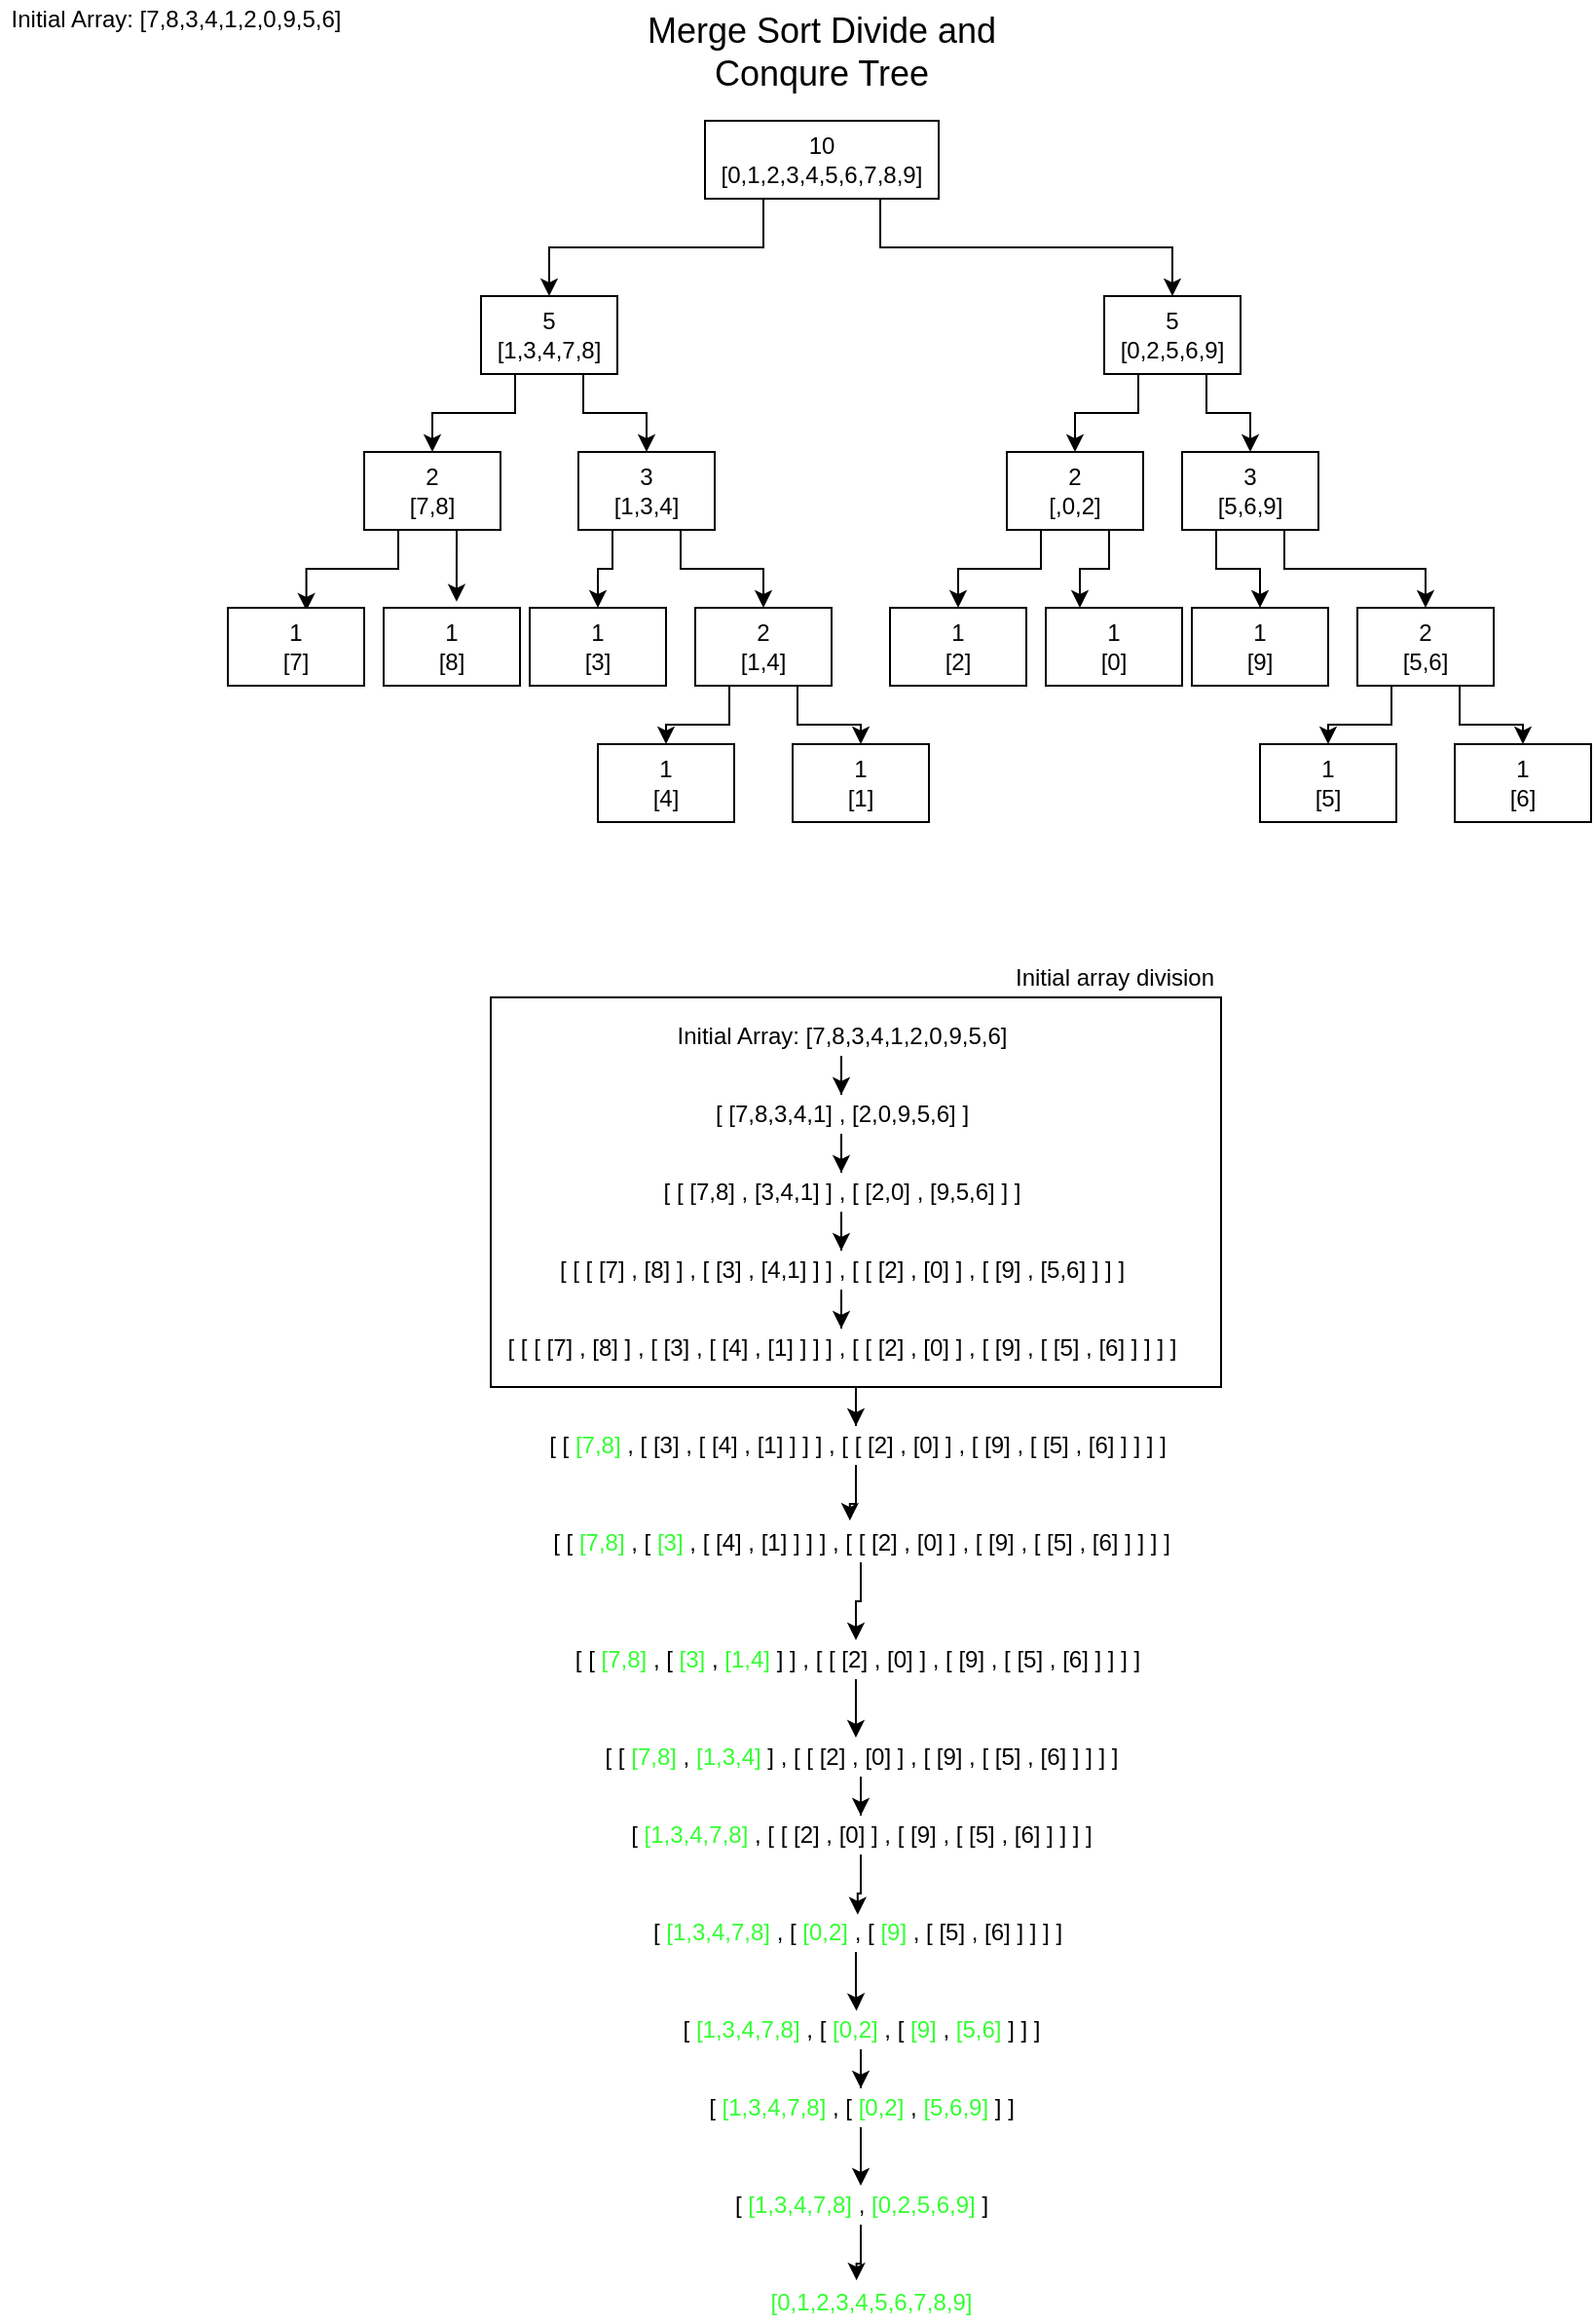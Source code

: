 <mxfile version="13.0.3" type="device"><diagram id="QMxmeyRfn74u9VoHtpT5" name="Page-1"><mxGraphModel dx="950" dy="470" grid="1" gridSize="10" guides="1" tooltips="1" connect="1" arrows="1" fold="1" page="1" pageScale="1" pageWidth="850" pageHeight="1100" math="0" shadow="0"><root><mxCell id="0"/><mxCell id="1" parent="0"/><mxCell id="7Ks2cEVPxDSWv-vAA70Y-61" style="edgeStyle=orthogonalEdgeStyle;rounded=0;orthogonalLoop=1;jettySize=auto;html=1;" edge="1" parent="1" source="7Ks2cEVPxDSWv-vAA70Y-57" target="7Ks2cEVPxDSWv-vAA70Y-60"><mxGeometry relative="1" as="geometry"/></mxCell><mxCell id="7Ks2cEVPxDSWv-vAA70Y-57" value="" style="rounded=0;whiteSpace=wrap;html=1;" vertex="1" parent="1"><mxGeometry x="265" y="560" width="375" height="200" as="geometry"/></mxCell><mxCell id="7Ks2cEVPxDSWv-vAA70Y-7" style="edgeStyle=orthogonalEdgeStyle;rounded=0;orthogonalLoop=1;jettySize=auto;html=1;exitX=0.75;exitY=1;exitDx=0;exitDy=0;entryX=0.5;entryY=0;entryDx=0;entryDy=0;" edge="1" parent="1" source="7Ks2cEVPxDSWv-vAA70Y-1" target="7Ks2cEVPxDSWv-vAA70Y-5"><mxGeometry relative="1" as="geometry"/></mxCell><mxCell id="7Ks2cEVPxDSWv-vAA70Y-8" style="edgeStyle=orthogonalEdgeStyle;rounded=0;orthogonalLoop=1;jettySize=auto;html=1;exitX=0.25;exitY=1;exitDx=0;exitDy=0;entryX=0.5;entryY=0;entryDx=0;entryDy=0;" edge="1" parent="1" source="7Ks2cEVPxDSWv-vAA70Y-1" target="7Ks2cEVPxDSWv-vAA70Y-4"><mxGeometry relative="1" as="geometry"/></mxCell><mxCell id="7Ks2cEVPxDSWv-vAA70Y-1" value="10&lt;br&gt;[0,1,2,3,4,5,6,7,8,9]" style="rounded=0;whiteSpace=wrap;html=1;" vertex="1" parent="1"><mxGeometry x="375" y="110" width="120" height="40" as="geometry"/></mxCell><mxCell id="7Ks2cEVPxDSWv-vAA70Y-12" style="edgeStyle=orthogonalEdgeStyle;rounded=0;orthogonalLoop=1;jettySize=auto;html=1;exitX=0.25;exitY=1;exitDx=0;exitDy=0;entryX=0.5;entryY=0;entryDx=0;entryDy=0;" edge="1" parent="1" source="7Ks2cEVPxDSWv-vAA70Y-4" target="7Ks2cEVPxDSWv-vAA70Y-9"><mxGeometry relative="1" as="geometry"/></mxCell><mxCell id="7Ks2cEVPxDSWv-vAA70Y-13" style="edgeStyle=orthogonalEdgeStyle;rounded=0;orthogonalLoop=1;jettySize=auto;html=1;exitX=0.75;exitY=1;exitDx=0;exitDy=0;entryX=0.5;entryY=0;entryDx=0;entryDy=0;" edge="1" parent="1" source="7Ks2cEVPxDSWv-vAA70Y-4" target="7Ks2cEVPxDSWv-vAA70Y-10"><mxGeometry relative="1" as="geometry"/></mxCell><mxCell id="7Ks2cEVPxDSWv-vAA70Y-4" value="5&lt;br&gt;[1,3,4,7,8]" style="rounded=0;whiteSpace=wrap;html=1;" vertex="1" parent="1"><mxGeometry x="260" y="200" width="70" height="40" as="geometry"/></mxCell><mxCell id="7Ks2cEVPxDSWv-vAA70Y-16" style="edgeStyle=orthogonalEdgeStyle;rounded=0;orthogonalLoop=1;jettySize=auto;html=1;exitX=0.25;exitY=1;exitDx=0;exitDy=0;entryX=0.5;entryY=0;entryDx=0;entryDy=0;" edge="1" parent="1" source="7Ks2cEVPxDSWv-vAA70Y-5" target="7Ks2cEVPxDSWv-vAA70Y-14"><mxGeometry relative="1" as="geometry"/></mxCell><mxCell id="7Ks2cEVPxDSWv-vAA70Y-17" style="edgeStyle=orthogonalEdgeStyle;rounded=0;orthogonalLoop=1;jettySize=auto;html=1;exitX=0.75;exitY=1;exitDx=0;exitDy=0;entryX=0.5;entryY=0;entryDx=0;entryDy=0;" edge="1" parent="1" source="7Ks2cEVPxDSWv-vAA70Y-5" target="7Ks2cEVPxDSWv-vAA70Y-15"><mxGeometry relative="1" as="geometry"/></mxCell><mxCell id="7Ks2cEVPxDSWv-vAA70Y-5" value="5&lt;br&gt;[0,2,5,6,9]" style="rounded=0;whiteSpace=wrap;html=1;" vertex="1" parent="1"><mxGeometry x="580" y="200" width="70" height="40" as="geometry"/></mxCell><mxCell id="7Ks2cEVPxDSWv-vAA70Y-21" style="edgeStyle=orthogonalEdgeStyle;rounded=0;orthogonalLoop=1;jettySize=auto;html=1;exitX=0.25;exitY=1;exitDx=0;exitDy=0;entryX=0.576;entryY=0.036;entryDx=0;entryDy=0;entryPerimeter=0;" edge="1" parent="1" source="7Ks2cEVPxDSWv-vAA70Y-9" target="7Ks2cEVPxDSWv-vAA70Y-18"><mxGeometry relative="1" as="geometry"/></mxCell><mxCell id="7Ks2cEVPxDSWv-vAA70Y-22" style="edgeStyle=orthogonalEdgeStyle;rounded=0;orthogonalLoop=1;jettySize=auto;html=1;exitX=0.75;exitY=1;exitDx=0;exitDy=0;entryX=0.535;entryY=-0.079;entryDx=0;entryDy=0;entryPerimeter=0;" edge="1" parent="1" source="7Ks2cEVPxDSWv-vAA70Y-9" target="7Ks2cEVPxDSWv-vAA70Y-19"><mxGeometry relative="1" as="geometry"/></mxCell><mxCell id="7Ks2cEVPxDSWv-vAA70Y-9" value="2&lt;br&gt;[7,8]" style="rounded=0;whiteSpace=wrap;html=1;" vertex="1" parent="1"><mxGeometry x="200" y="280" width="70" height="40" as="geometry"/></mxCell><mxCell id="7Ks2cEVPxDSWv-vAA70Y-24" style="edgeStyle=orthogonalEdgeStyle;rounded=0;orthogonalLoop=1;jettySize=auto;html=1;exitX=0.25;exitY=1;exitDx=0;exitDy=0;entryX=0.5;entryY=0;entryDx=0;entryDy=0;" edge="1" parent="1" source="7Ks2cEVPxDSWv-vAA70Y-10" target="7Ks2cEVPxDSWv-vAA70Y-23"><mxGeometry relative="1" as="geometry"/></mxCell><mxCell id="7Ks2cEVPxDSWv-vAA70Y-25" style="edgeStyle=orthogonalEdgeStyle;rounded=0;orthogonalLoop=1;jettySize=auto;html=1;exitX=0.75;exitY=1;exitDx=0;exitDy=0;entryX=0.5;entryY=0;entryDx=0;entryDy=0;" edge="1" parent="1" source="7Ks2cEVPxDSWv-vAA70Y-10" target="7Ks2cEVPxDSWv-vAA70Y-20"><mxGeometry relative="1" as="geometry"/></mxCell><mxCell id="7Ks2cEVPxDSWv-vAA70Y-10" value="3&lt;br&gt;[1,3,4]" style="rounded=0;whiteSpace=wrap;html=1;" vertex="1" parent="1"><mxGeometry x="310" y="280" width="70" height="40" as="geometry"/></mxCell><mxCell id="7Ks2cEVPxDSWv-vAA70Y-30" style="edgeStyle=orthogonalEdgeStyle;rounded=0;orthogonalLoop=1;jettySize=auto;html=1;exitX=0.25;exitY=1;exitDx=0;exitDy=0;entryX=0.5;entryY=0;entryDx=0;entryDy=0;" edge="1" parent="1" source="7Ks2cEVPxDSWv-vAA70Y-14" target="7Ks2cEVPxDSWv-vAA70Y-26"><mxGeometry relative="1" as="geometry"/></mxCell><mxCell id="7Ks2cEVPxDSWv-vAA70Y-31" style="edgeStyle=orthogonalEdgeStyle;rounded=0;orthogonalLoop=1;jettySize=auto;html=1;exitX=0.75;exitY=1;exitDx=0;exitDy=0;entryX=0.25;entryY=0;entryDx=0;entryDy=0;" edge="1" parent="1" source="7Ks2cEVPxDSWv-vAA70Y-14" target="7Ks2cEVPxDSWv-vAA70Y-27"><mxGeometry relative="1" as="geometry"/></mxCell><mxCell id="7Ks2cEVPxDSWv-vAA70Y-14" value="2&lt;br&gt;[,0,2]" style="rounded=0;whiteSpace=wrap;html=1;" vertex="1" parent="1"><mxGeometry x="530" y="280" width="70" height="40" as="geometry"/></mxCell><mxCell id="7Ks2cEVPxDSWv-vAA70Y-32" style="edgeStyle=orthogonalEdgeStyle;rounded=0;orthogonalLoop=1;jettySize=auto;html=1;exitX=0.25;exitY=1;exitDx=0;exitDy=0;entryX=0.5;entryY=0;entryDx=0;entryDy=0;" edge="1" parent="1" source="7Ks2cEVPxDSWv-vAA70Y-15" target="7Ks2cEVPxDSWv-vAA70Y-29"><mxGeometry relative="1" as="geometry"/></mxCell><mxCell id="7Ks2cEVPxDSWv-vAA70Y-33" style="edgeStyle=orthogonalEdgeStyle;rounded=0;orthogonalLoop=1;jettySize=auto;html=1;exitX=0.75;exitY=1;exitDx=0;exitDy=0;entryX=0.5;entryY=0;entryDx=0;entryDy=0;" edge="1" parent="1" source="7Ks2cEVPxDSWv-vAA70Y-15" target="7Ks2cEVPxDSWv-vAA70Y-28"><mxGeometry relative="1" as="geometry"/></mxCell><mxCell id="7Ks2cEVPxDSWv-vAA70Y-15" value="3&lt;br&gt;[5,6,9]" style="rounded=0;whiteSpace=wrap;html=1;" vertex="1" parent="1"><mxGeometry x="620" y="280" width="70" height="40" as="geometry"/></mxCell><mxCell id="7Ks2cEVPxDSWv-vAA70Y-18" value="1&lt;br&gt;[7]" style="rounded=0;whiteSpace=wrap;html=1;" vertex="1" parent="1"><mxGeometry x="130" y="360" width="70" height="40" as="geometry"/></mxCell><mxCell id="7Ks2cEVPxDSWv-vAA70Y-19" value="1&lt;br&gt;[8]" style="rounded=0;whiteSpace=wrap;html=1;" vertex="1" parent="1"><mxGeometry x="210" y="360" width="70" height="40" as="geometry"/></mxCell><mxCell id="7Ks2cEVPxDSWv-vAA70Y-36" style="edgeStyle=orthogonalEdgeStyle;rounded=0;orthogonalLoop=1;jettySize=auto;html=1;exitX=0.25;exitY=1;exitDx=0;exitDy=0;entryX=0.5;entryY=0;entryDx=0;entryDy=0;" edge="1" parent="1" source="7Ks2cEVPxDSWv-vAA70Y-20" target="7Ks2cEVPxDSWv-vAA70Y-34"><mxGeometry relative="1" as="geometry"/></mxCell><mxCell id="7Ks2cEVPxDSWv-vAA70Y-37" style="edgeStyle=orthogonalEdgeStyle;rounded=0;orthogonalLoop=1;jettySize=auto;html=1;exitX=0.75;exitY=1;exitDx=0;exitDy=0;entryX=0.5;entryY=0;entryDx=0;entryDy=0;" edge="1" parent="1" source="7Ks2cEVPxDSWv-vAA70Y-20" target="7Ks2cEVPxDSWv-vAA70Y-35"><mxGeometry relative="1" as="geometry"/></mxCell><mxCell id="7Ks2cEVPxDSWv-vAA70Y-20" value="2&lt;br&gt;[1,4]" style="rounded=0;whiteSpace=wrap;html=1;" vertex="1" parent="1"><mxGeometry x="370" y="360" width="70" height="40" as="geometry"/></mxCell><mxCell id="7Ks2cEVPxDSWv-vAA70Y-23" value="1&lt;br&gt;[3]" style="rounded=0;whiteSpace=wrap;html=1;" vertex="1" parent="1"><mxGeometry x="285" y="360" width="70" height="40" as="geometry"/></mxCell><mxCell id="7Ks2cEVPxDSWv-vAA70Y-26" value="1&lt;br&gt;[2]" style="rounded=0;whiteSpace=wrap;html=1;" vertex="1" parent="1"><mxGeometry x="470" y="360" width="70" height="40" as="geometry"/></mxCell><mxCell id="7Ks2cEVPxDSWv-vAA70Y-27" value="1&lt;br&gt;[0]" style="rounded=0;whiteSpace=wrap;html=1;" vertex="1" parent="1"><mxGeometry x="550" y="360" width="70" height="40" as="geometry"/></mxCell><mxCell id="7Ks2cEVPxDSWv-vAA70Y-40" style="edgeStyle=orthogonalEdgeStyle;rounded=0;orthogonalLoop=1;jettySize=auto;html=1;exitX=0.25;exitY=1;exitDx=0;exitDy=0;entryX=0.5;entryY=0;entryDx=0;entryDy=0;" edge="1" parent="1" source="7Ks2cEVPxDSWv-vAA70Y-28" target="7Ks2cEVPxDSWv-vAA70Y-38"><mxGeometry relative="1" as="geometry"/></mxCell><mxCell id="7Ks2cEVPxDSWv-vAA70Y-41" style="edgeStyle=orthogonalEdgeStyle;rounded=0;orthogonalLoop=1;jettySize=auto;html=1;exitX=0.75;exitY=1;exitDx=0;exitDy=0;entryX=0.5;entryY=0;entryDx=0;entryDy=0;" edge="1" parent="1" source="7Ks2cEVPxDSWv-vAA70Y-28" target="7Ks2cEVPxDSWv-vAA70Y-39"><mxGeometry relative="1" as="geometry"/></mxCell><mxCell id="7Ks2cEVPxDSWv-vAA70Y-28" value="2&lt;br&gt;[5,6]" style="rounded=0;whiteSpace=wrap;html=1;" vertex="1" parent="1"><mxGeometry x="710" y="360" width="70" height="40" as="geometry"/></mxCell><mxCell id="7Ks2cEVPxDSWv-vAA70Y-29" value="1&lt;br&gt;[9]" style="rounded=0;whiteSpace=wrap;html=1;" vertex="1" parent="1"><mxGeometry x="625" y="360" width="70" height="40" as="geometry"/></mxCell><mxCell id="7Ks2cEVPxDSWv-vAA70Y-34" value="1&lt;br&gt;[4]" style="rounded=0;whiteSpace=wrap;html=1;" vertex="1" parent="1"><mxGeometry x="320" y="430" width="70" height="40" as="geometry"/></mxCell><mxCell id="7Ks2cEVPxDSWv-vAA70Y-35" value="1&lt;br&gt;[1]" style="rounded=0;whiteSpace=wrap;html=1;" vertex="1" parent="1"><mxGeometry x="420" y="430" width="70" height="40" as="geometry"/></mxCell><mxCell id="7Ks2cEVPxDSWv-vAA70Y-38" value="1&lt;br&gt;[5]" style="rounded=0;whiteSpace=wrap;html=1;" vertex="1" parent="1"><mxGeometry x="660" y="430" width="70" height="40" as="geometry"/></mxCell><mxCell id="7Ks2cEVPxDSWv-vAA70Y-39" value="1&lt;br&gt;[6]" style="rounded=0;whiteSpace=wrap;html=1;" vertex="1" parent="1"><mxGeometry x="760" y="430" width="70" height="40" as="geometry"/></mxCell><mxCell id="7Ks2cEVPxDSWv-vAA70Y-42" value="&lt;font style=&quot;font-size: 18px&quot;&gt;Merge Sort Divide and Conqure Tree&lt;/font&gt;" style="text;html=1;strokeColor=none;fillColor=none;align=center;verticalAlign=middle;whiteSpace=wrap;rounded=0;" vertex="1" parent="1"><mxGeometry x="340" y="50" width="190" height="50" as="geometry"/></mxCell><mxCell id="7Ks2cEVPxDSWv-vAA70Y-43" value="Initial Array: [7,8,3,4,1,2,0,9,5,6]" style="text;html=1;align=center;verticalAlign=middle;resizable=0;points=[];autosize=1;" vertex="1" parent="1"><mxGeometry x="13" y="48" width="180" height="20" as="geometry"/></mxCell><mxCell id="7Ks2cEVPxDSWv-vAA70Y-48" style="edgeStyle=orthogonalEdgeStyle;rounded=0;orthogonalLoop=1;jettySize=auto;html=1;" edge="1" parent="1" source="7Ks2cEVPxDSWv-vAA70Y-45" target="7Ks2cEVPxDSWv-vAA70Y-46"><mxGeometry relative="1" as="geometry"/></mxCell><mxCell id="7Ks2cEVPxDSWv-vAA70Y-45" value="Initial Array: [7,8,3,4,1,2,0,9,5,6]" style="text;html=1;align=center;verticalAlign=middle;resizable=0;points=[];autosize=1;" vertex="1" parent="1"><mxGeometry x="355" y="570" width="180" height="20" as="geometry"/></mxCell><mxCell id="7Ks2cEVPxDSWv-vAA70Y-49" style="edgeStyle=orthogonalEdgeStyle;rounded=0;orthogonalLoop=1;jettySize=auto;html=1;" edge="1" parent="1" source="7Ks2cEVPxDSWv-vAA70Y-46" target="7Ks2cEVPxDSWv-vAA70Y-47"><mxGeometry relative="1" as="geometry"/></mxCell><mxCell id="7Ks2cEVPxDSWv-vAA70Y-46" value="[ [7,8,3,4,1] , [2,0,9,5,6] ]" style="text;html=1;align=center;verticalAlign=middle;resizable=0;points=[];autosize=1;" vertex="1" parent="1"><mxGeometry x="370" y="610" width="150" height="20" as="geometry"/></mxCell><mxCell id="7Ks2cEVPxDSWv-vAA70Y-52" style="edgeStyle=orthogonalEdgeStyle;rounded=0;orthogonalLoop=1;jettySize=auto;html=1;" edge="1" parent="1" source="7Ks2cEVPxDSWv-vAA70Y-47" target="7Ks2cEVPxDSWv-vAA70Y-51"><mxGeometry relative="1" as="geometry"/></mxCell><mxCell id="7Ks2cEVPxDSWv-vAA70Y-47" value="[ [ [7,8] , [3,4,1] ] , [ [2,0] , [9,5,6] ] ]" style="text;html=1;align=center;verticalAlign=middle;resizable=0;points=[];autosize=1;" vertex="1" parent="1"><mxGeometry x="345" y="650" width="200" height="20" as="geometry"/></mxCell><mxCell id="7Ks2cEVPxDSWv-vAA70Y-56" style="edgeStyle=orthogonalEdgeStyle;rounded=0;orthogonalLoop=1;jettySize=auto;html=1;" edge="1" parent="1" source="7Ks2cEVPxDSWv-vAA70Y-51" target="7Ks2cEVPxDSWv-vAA70Y-55"><mxGeometry relative="1" as="geometry"/></mxCell><mxCell id="7Ks2cEVPxDSWv-vAA70Y-51" value="[ [ [ [7] , [8] ] , [ [3] , [4,1] ] ] , [ [ [2] , [0] ] , [ [9] , [5,6] ] ] ]" style="text;html=1;align=center;verticalAlign=middle;resizable=0;points=[];autosize=1;" vertex="1" parent="1"><mxGeometry x="290" y="690" width="310" height="20" as="geometry"/></mxCell><mxCell id="7Ks2cEVPxDSWv-vAA70Y-55" value="[ [ [ [7] , [8] ] , [ [3] , [ [4] , [1] ] ] ] , [ [ [2] , [0] ] , [ [9] , [ [5] , [6] ] ] ] ]" style="text;html=1;align=center;verticalAlign=middle;resizable=0;points=[];autosize=1;" vertex="1" parent="1"><mxGeometry x="265" y="730" width="360" height="20" as="geometry"/></mxCell><mxCell id="7Ks2cEVPxDSWv-vAA70Y-58" value="Initial array division" style="text;html=1;align=center;verticalAlign=middle;resizable=0;points=[];autosize=1;" vertex="1" parent="1"><mxGeometry x="525" y="540" width="120" height="20" as="geometry"/></mxCell><mxCell id="7Ks2cEVPxDSWv-vAA70Y-75" style="edgeStyle=orthogonalEdgeStyle;rounded=0;orthogonalLoop=1;jettySize=auto;html=1;entryX=0.483;entryY=-0.071;entryDx=0;entryDy=0;entryPerimeter=0;" edge="1" parent="1" source="7Ks2cEVPxDSWv-vAA70Y-60" target="7Ks2cEVPxDSWv-vAA70Y-74"><mxGeometry relative="1" as="geometry"/></mxCell><mxCell id="7Ks2cEVPxDSWv-vAA70Y-60" value="[ [ &lt;font color=&quot;#33ff33&quot;&gt;[7,8]&lt;/font&gt; , [ [3] , [ [4] , [1] ] ] ] , [ [ [2] , [0] ] , [ [9] , [ [5] , [6] ] ] ] ]" style="text;html=1;align=center;verticalAlign=middle;resizable=0;points=[];autosize=1;" vertex="1" parent="1"><mxGeometry x="287.5" y="780" width="330" height="20" as="geometry"/></mxCell><mxCell id="7Ks2cEVPxDSWv-vAA70Y-70" style="edgeStyle=orthogonalEdgeStyle;rounded=0;orthogonalLoop=1;jettySize=auto;html=1;entryX=0.491;entryY=0;entryDx=0;entryDy=0;entryPerimeter=0;" edge="1" parent="1" source="7Ks2cEVPxDSWv-vAA70Y-66" target="7Ks2cEVPxDSWv-vAA70Y-68"><mxGeometry relative="1" as="geometry"/></mxCell><mxCell id="7Ks2cEVPxDSWv-vAA70Y-66" value="[ [ &lt;font color=&quot;#33ff33&quot;&gt;[7,8]&lt;/font&gt; , [ &lt;font color=&quot;#33ff33&quot;&gt;[3]&lt;/font&gt; , &lt;font color=&quot;#33ff33&quot;&gt;[1,4] &lt;/font&gt;] ] , [ [ [2] , [0] ] , [ [9] , [ [5] , [6] ] ] ] ]" style="text;html=1;align=center;verticalAlign=middle;resizable=0;points=[];autosize=1;" vertex="1" parent="1"><mxGeometry x="297.5" y="890" width="310" height="20" as="geometry"/></mxCell><mxCell id="7Ks2cEVPxDSWv-vAA70Y-71" style="edgeStyle=orthogonalEdgeStyle;rounded=0;orthogonalLoop=1;jettySize=auto;html=1;" edge="1" parent="1" source="7Ks2cEVPxDSWv-vAA70Y-68" target="7Ks2cEVPxDSWv-vAA70Y-69"><mxGeometry relative="1" as="geometry"/></mxCell><mxCell id="7Ks2cEVPxDSWv-vAA70Y-68" value="[ [ &lt;font color=&quot;#33ff33&quot;&gt;[7,8]&lt;/font&gt; , &lt;font color=&quot;#33ff33&quot;&gt;[1,3,4]&lt;/font&gt; ] , [ [ [2] , [0] ] , [ [9] , [ [5] , [6] ] ] ] ]" style="text;html=1;align=center;verticalAlign=middle;resizable=0;points=[];autosize=1;" vertex="1" parent="1"><mxGeometry x="315" y="940" width="280" height="20" as="geometry"/></mxCell><mxCell id="7Ks2cEVPxDSWv-vAA70Y-73" style="edgeStyle=orthogonalEdgeStyle;rounded=0;orthogonalLoop=1;jettySize=auto;html=1;entryX=0.504;entryY=0.043;entryDx=0;entryDy=0;entryPerimeter=0;" edge="1" parent="1" source="7Ks2cEVPxDSWv-vAA70Y-69" target="7Ks2cEVPxDSWv-vAA70Y-72"><mxGeometry relative="1" as="geometry"/></mxCell><mxCell id="7Ks2cEVPxDSWv-vAA70Y-69" value="[ &lt;font color=&quot;#33ff33&quot;&gt;[1,3,4,7,8]&lt;/font&gt;&amp;nbsp;, [ [ [2] , [0] ] , [ [9] , [ [5] , [6] ] ] ] ]" style="text;html=1;align=center;verticalAlign=middle;resizable=0;points=[];autosize=1;" vertex="1" parent="1"><mxGeometry x="330" y="980" width="250" height="20" as="geometry"/></mxCell><mxCell id="7Ks2cEVPxDSWv-vAA70Y-78" style="edgeStyle=orthogonalEdgeStyle;rounded=0;orthogonalLoop=1;jettySize=auto;html=1;entryX=0.489;entryY=0.014;entryDx=0;entryDy=0;entryPerimeter=0;" edge="1" parent="1" source="7Ks2cEVPxDSWv-vAA70Y-72" target="7Ks2cEVPxDSWv-vAA70Y-77"><mxGeometry relative="1" as="geometry"/></mxCell><mxCell id="7Ks2cEVPxDSWv-vAA70Y-72" value="[ &lt;font color=&quot;#33ff33&quot;&gt;[1,3,4,7,8]&lt;/font&gt;&amp;nbsp;, [ &lt;font color=&quot;#33ff33&quot;&gt;[0,2]&lt;/font&gt; , [ &lt;font color=&quot;#33ff33&quot;&gt;[9]&lt;/font&gt; , [ [5] , [6] ] ] ] ]" style="text;html=1;align=center;verticalAlign=middle;resizable=0;points=[];autosize=1;" vertex="1" parent="1"><mxGeometry x="337.5" y="1030" width="230" height="20" as="geometry"/></mxCell><mxCell id="7Ks2cEVPxDSWv-vAA70Y-76" style="edgeStyle=orthogonalEdgeStyle;rounded=0;orthogonalLoop=1;jettySize=auto;html=1;" edge="1" parent="1" source="7Ks2cEVPxDSWv-vAA70Y-74" target="7Ks2cEVPxDSWv-vAA70Y-66"><mxGeometry relative="1" as="geometry"/></mxCell><mxCell id="7Ks2cEVPxDSWv-vAA70Y-74" value="[ [ &lt;font color=&quot;#33ff33&quot;&gt;[7,8]&lt;/font&gt; , [ &lt;font color=&quot;#33ff33&quot;&gt;[3]&lt;/font&gt; , [ [4] , [1] ] ] ] , [ [ [2] , [0] ] , [ [9] , [ [5] , [6] ] ] ] ]" style="text;html=1;align=center;verticalAlign=middle;resizable=0;points=[];autosize=1;" vertex="1" parent="1"><mxGeometry x="290" y="830" width="330" height="20" as="geometry"/></mxCell><mxCell id="7Ks2cEVPxDSWv-vAA70Y-80" style="edgeStyle=orthogonalEdgeStyle;rounded=0;orthogonalLoop=1;jettySize=auto;html=1;" edge="1" parent="1" source="7Ks2cEVPxDSWv-vAA70Y-77" target="7Ks2cEVPxDSWv-vAA70Y-79"><mxGeometry relative="1" as="geometry"/></mxCell><mxCell id="7Ks2cEVPxDSWv-vAA70Y-77" value="[ &lt;font color=&quot;#33ff33&quot;&gt;[1,3,4,7,8]&lt;/font&gt;&amp;nbsp;, [ &lt;font color=&quot;#33ff33&quot;&gt;[0,2]&lt;/font&gt; , [ &lt;font color=&quot;#33ff33&quot;&gt;[9]&lt;/font&gt; , &lt;font color=&quot;#33ff33&quot;&gt;[5,6]&lt;/font&gt; ] ] ]" style="text;html=1;align=center;verticalAlign=middle;resizable=0;points=[];autosize=1;" vertex="1" parent="1"><mxGeometry x="355" y="1080" width="200" height="20" as="geometry"/></mxCell><mxCell id="7Ks2cEVPxDSWv-vAA70Y-82" style="edgeStyle=orthogonalEdgeStyle;rounded=0;orthogonalLoop=1;jettySize=auto;html=1;" edge="1" parent="1" source="7Ks2cEVPxDSWv-vAA70Y-79" target="7Ks2cEVPxDSWv-vAA70Y-81"><mxGeometry relative="1" as="geometry"/></mxCell><mxCell id="7Ks2cEVPxDSWv-vAA70Y-79" value="[ &lt;font color=&quot;#33ff33&quot;&gt;[1,3,4,7,8]&lt;/font&gt;&amp;nbsp;, [ &lt;font color=&quot;#33ff33&quot;&gt;[0,2]&lt;/font&gt; , &lt;font color=&quot;#33ff33&quot;&gt;[5,6,9]&lt;/font&gt; ] ]" style="text;html=1;align=center;verticalAlign=middle;resizable=0;points=[];autosize=1;" vertex="1" parent="1"><mxGeometry x="370" y="1120" width="170" height="20" as="geometry"/></mxCell><mxCell id="7Ks2cEVPxDSWv-vAA70Y-84" style="edgeStyle=orthogonalEdgeStyle;rounded=0;orthogonalLoop=1;jettySize=auto;html=1;entryX=0.44;entryY=-0.071;entryDx=0;entryDy=0;entryPerimeter=0;" edge="1" parent="1" source="7Ks2cEVPxDSWv-vAA70Y-81" target="7Ks2cEVPxDSWv-vAA70Y-83"><mxGeometry relative="1" as="geometry"/></mxCell><mxCell id="7Ks2cEVPxDSWv-vAA70Y-81" value="[ &lt;font color=&quot;#33ff33&quot;&gt;[1,3,4,7,8]&lt;/font&gt;&amp;nbsp;, &lt;font color=&quot;#33ff33&quot;&gt;[0,2,5,6,9]&lt;/font&gt; ]" style="text;html=1;align=center;verticalAlign=middle;resizable=0;points=[];autosize=1;" vertex="1" parent="1"><mxGeometry x="380" y="1170" width="150" height="20" as="geometry"/></mxCell><mxCell id="7Ks2cEVPxDSWv-vAA70Y-83" value="&lt;font color=&quot;#33ff33&quot;&gt;[0,1,2,3,4,5,6,7,8,9]&lt;/font&gt;" style="text;html=1;align=center;verticalAlign=middle;resizable=0;points=[];autosize=1;" vertex="1" parent="1"><mxGeometry x="400" y="1220" width="120" height="20" as="geometry"/></mxCell></root></mxGraphModel></diagram></mxfile>